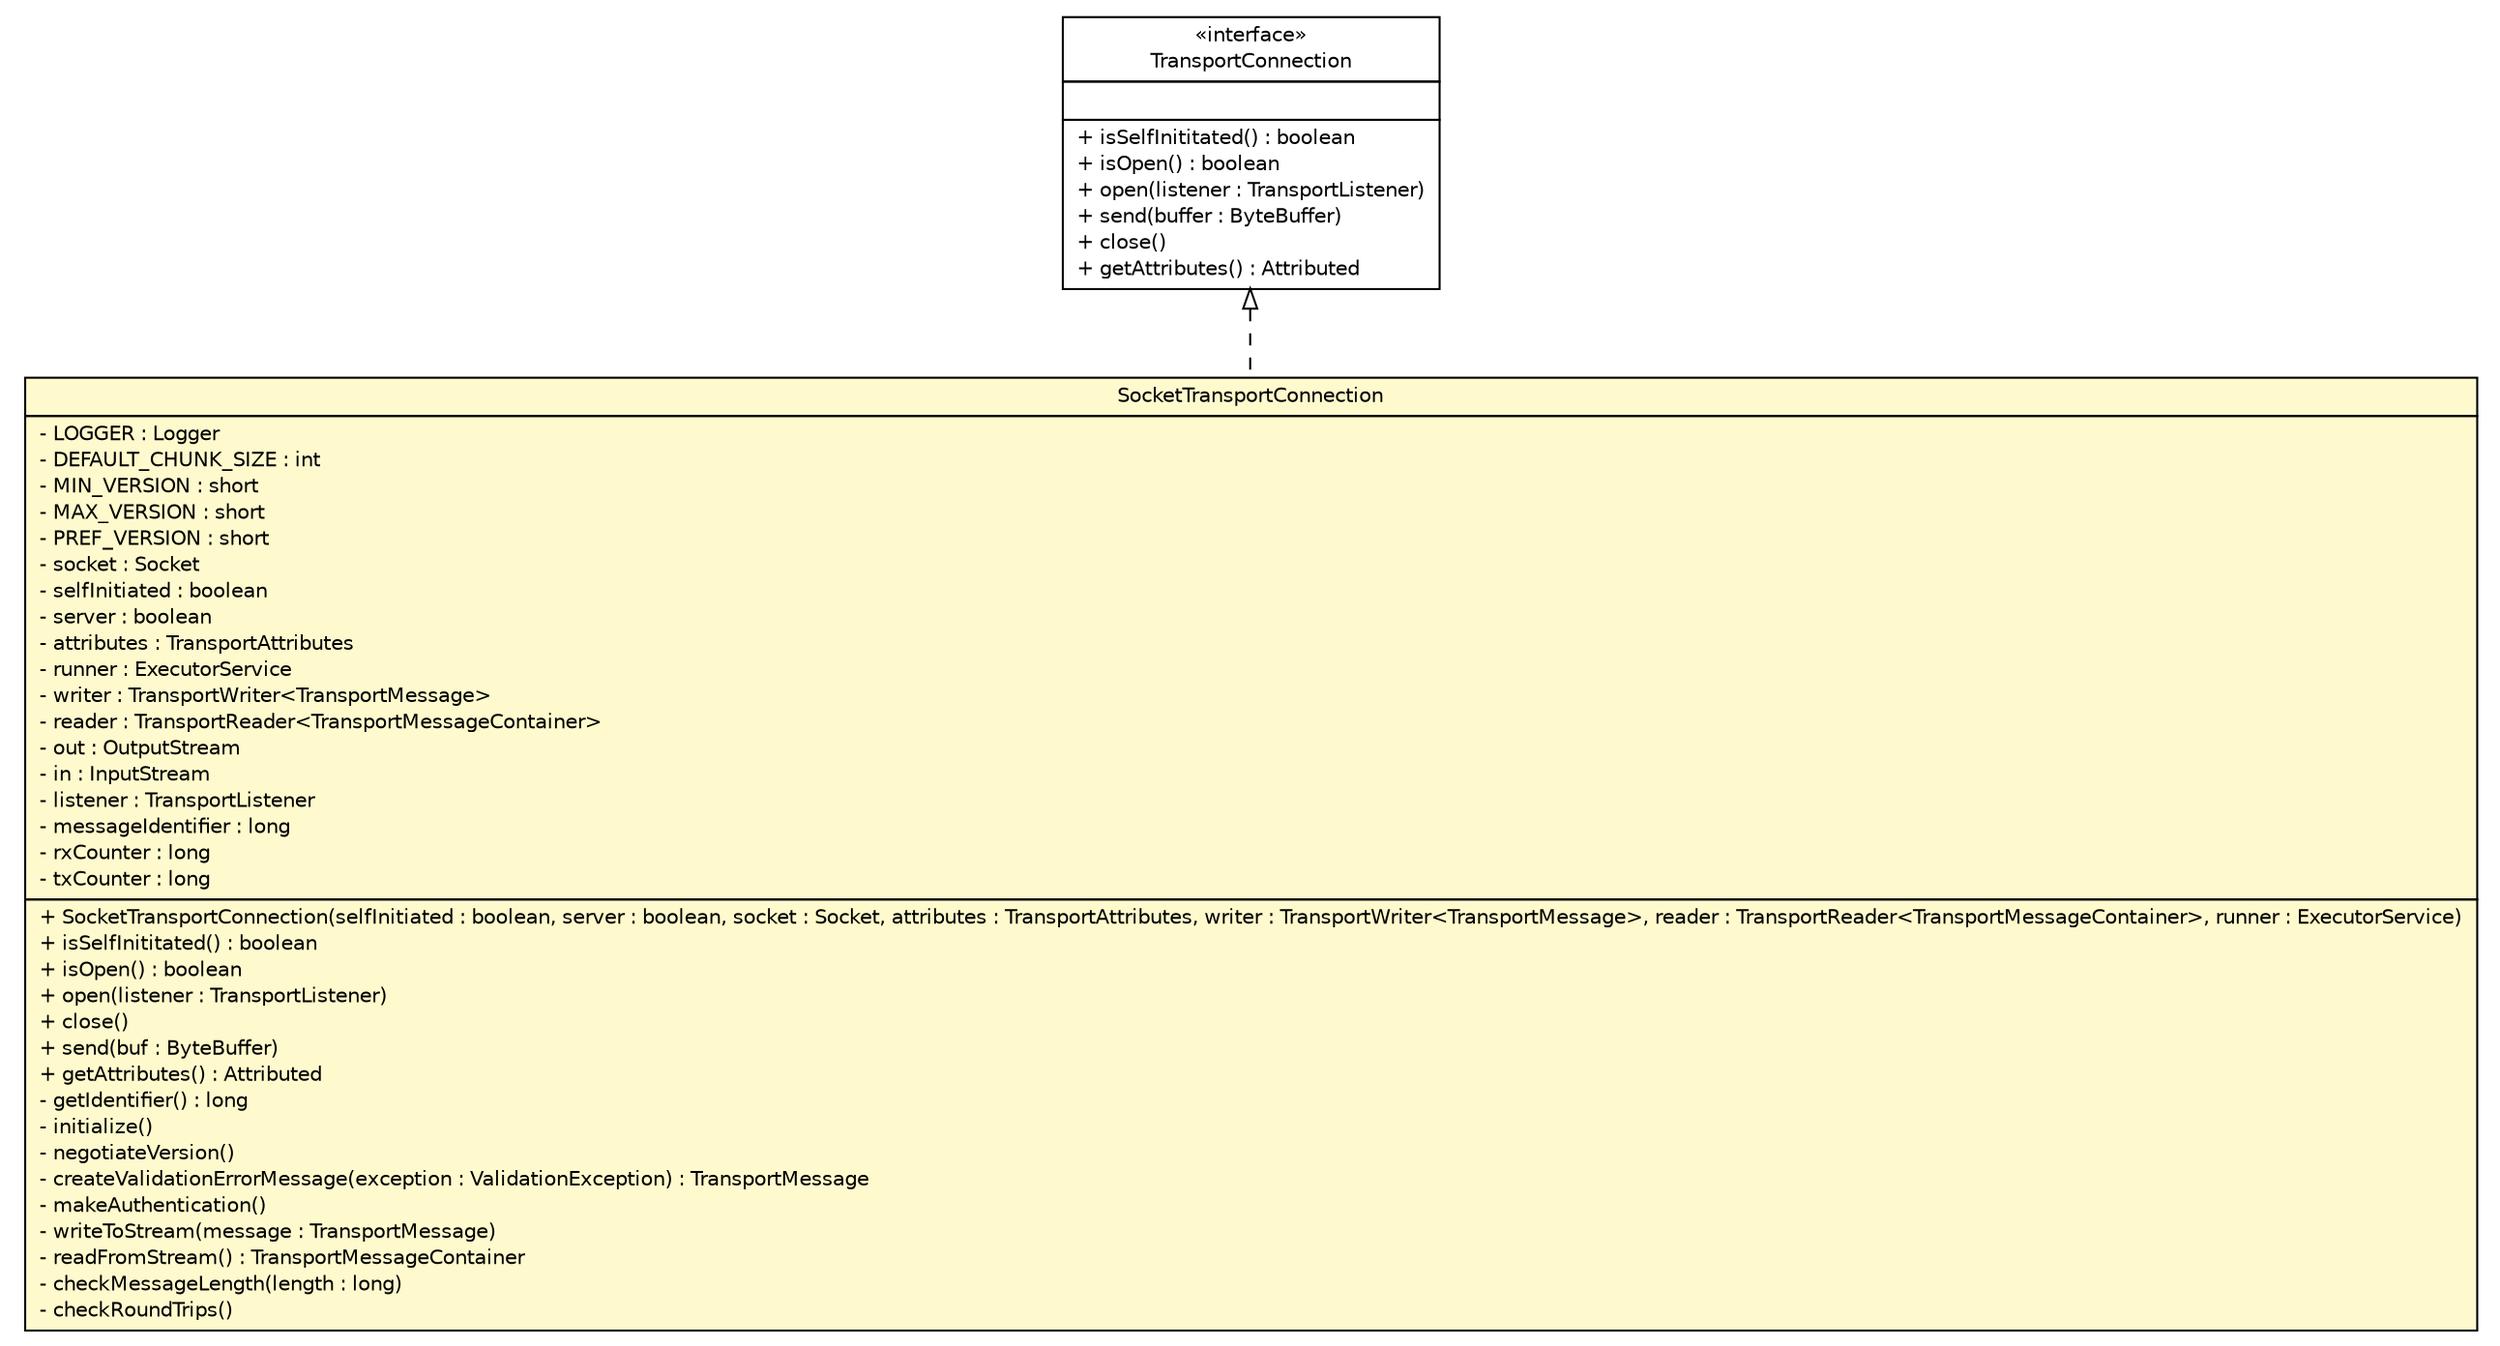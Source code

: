 #!/usr/local/bin/dot
#
# Class diagram 
# Generated by UMLGraph version R5_6 (http://www.umlgraph.org/)
#

digraph G {
	edge [fontname="Helvetica",fontsize=10,labelfontname="Helvetica",labelfontsize=10];
	node [fontname="Helvetica",fontsize=10,shape=plaintext];
	nodesep=0.25;
	ranksep=0.5;
	// de.hsbremen.tc.tnc.transport.TransportConnection
	c81 [label=<<table title="de.hsbremen.tc.tnc.transport.TransportConnection" border="0" cellborder="1" cellspacing="0" cellpadding="2" port="p" href="../../../../../de/hsbremen/tc/tnc/transport/TransportConnection.html">
		<tr><td><table border="0" cellspacing="0" cellpadding="1">
<tr><td align="center" balign="center"> &#171;interface&#187; </td></tr>
<tr><td align="center" balign="center"> TransportConnection </td></tr>
		</table></td></tr>
		<tr><td><table border="0" cellspacing="0" cellpadding="1">
<tr><td align="left" balign="left">  </td></tr>
		</table></td></tr>
		<tr><td><table border="0" cellspacing="0" cellpadding="1">
<tr><td align="left" balign="left"> + isSelfInititated() : boolean </td></tr>
<tr><td align="left" balign="left"> + isOpen() : boolean </td></tr>
<tr><td align="left" balign="left"> + open(listener : TransportListener) </td></tr>
<tr><td align="left" balign="left"> + send(buffer : ByteBuffer) </td></tr>
<tr><td align="left" balign="left"> + close() </td></tr>
<tr><td align="left" balign="left"> + getAttributes() : Attributed </td></tr>
		</table></td></tr>
		</table>>, URL="../../../../../de/hsbremen/tc/tnc/transport/TransportConnection.html", fontname="Helvetica", fontcolor="black", fontsize=10.0];
	// org.ietf.nea.pt.socket.SocketTransportConnection
	c85 [label=<<table title="org.ietf.nea.pt.socket.SocketTransportConnection" border="0" cellborder="1" cellspacing="0" cellpadding="2" port="p" bgcolor="lemonChiffon" href="./SocketTransportConnection.html">
		<tr><td><table border="0" cellspacing="0" cellpadding="1">
<tr><td align="center" balign="center"> SocketTransportConnection </td></tr>
		</table></td></tr>
		<tr><td><table border="0" cellspacing="0" cellpadding="1">
<tr><td align="left" balign="left"> - LOGGER : Logger </td></tr>
<tr><td align="left" balign="left"> - DEFAULT_CHUNK_SIZE : int </td></tr>
<tr><td align="left" balign="left"> - MIN_VERSION : short </td></tr>
<tr><td align="left" balign="left"> - MAX_VERSION : short </td></tr>
<tr><td align="left" balign="left"> - PREF_VERSION : short </td></tr>
<tr><td align="left" balign="left"> - socket : Socket </td></tr>
<tr><td align="left" balign="left"> - selfInitiated : boolean </td></tr>
<tr><td align="left" balign="left"> - server : boolean </td></tr>
<tr><td align="left" balign="left"> - attributes : TransportAttributes </td></tr>
<tr><td align="left" balign="left"> - runner : ExecutorService </td></tr>
<tr><td align="left" balign="left"> - writer : TransportWriter&lt;TransportMessage&gt; </td></tr>
<tr><td align="left" balign="left"> - reader : TransportReader&lt;TransportMessageContainer&gt; </td></tr>
<tr><td align="left" balign="left"> - out : OutputStream </td></tr>
<tr><td align="left" balign="left"> - in : InputStream </td></tr>
<tr><td align="left" balign="left"> - listener : TransportListener </td></tr>
<tr><td align="left" balign="left"> - messageIdentifier : long </td></tr>
<tr><td align="left" balign="left"> - rxCounter : long </td></tr>
<tr><td align="left" balign="left"> - txCounter : long </td></tr>
		</table></td></tr>
		<tr><td><table border="0" cellspacing="0" cellpadding="1">
<tr><td align="left" balign="left"> + SocketTransportConnection(selfInitiated : boolean, server : boolean, socket : Socket, attributes : TransportAttributes, writer : TransportWriter&lt;TransportMessage&gt;, reader : TransportReader&lt;TransportMessageContainer&gt;, runner : ExecutorService) </td></tr>
<tr><td align="left" balign="left"> + isSelfInititated() : boolean </td></tr>
<tr><td align="left" balign="left"> + isOpen() : boolean </td></tr>
<tr><td align="left" balign="left"> + open(listener : TransportListener) </td></tr>
<tr><td align="left" balign="left"> + close() </td></tr>
<tr><td align="left" balign="left"> + send(buf : ByteBuffer) </td></tr>
<tr><td align="left" balign="left"> + getAttributes() : Attributed </td></tr>
<tr><td align="left" balign="left"> - getIdentifier() : long </td></tr>
<tr><td align="left" balign="left"> - initialize() </td></tr>
<tr><td align="left" balign="left"> - negotiateVersion() </td></tr>
<tr><td align="left" balign="left"> - createValidationErrorMessage(exception : ValidationException) : TransportMessage </td></tr>
<tr><td align="left" balign="left"> - makeAuthentication() </td></tr>
<tr><td align="left" balign="left"> - writeToStream(message : TransportMessage) </td></tr>
<tr><td align="left" balign="left"> - readFromStream() : TransportMessageContainer </td></tr>
<tr><td align="left" balign="left"> - checkMessageLength(length : long) </td></tr>
<tr><td align="left" balign="left"> - checkRoundTrips() </td></tr>
		</table></td></tr>
		</table>>, URL="./SocketTransportConnection.html", fontname="Helvetica", fontcolor="black", fontsize=10.0];
	//org.ietf.nea.pt.socket.SocketTransportConnection implements de.hsbremen.tc.tnc.transport.TransportConnection
	c81:p -> c85:p [dir=back,arrowtail=empty,style=dashed];
}

